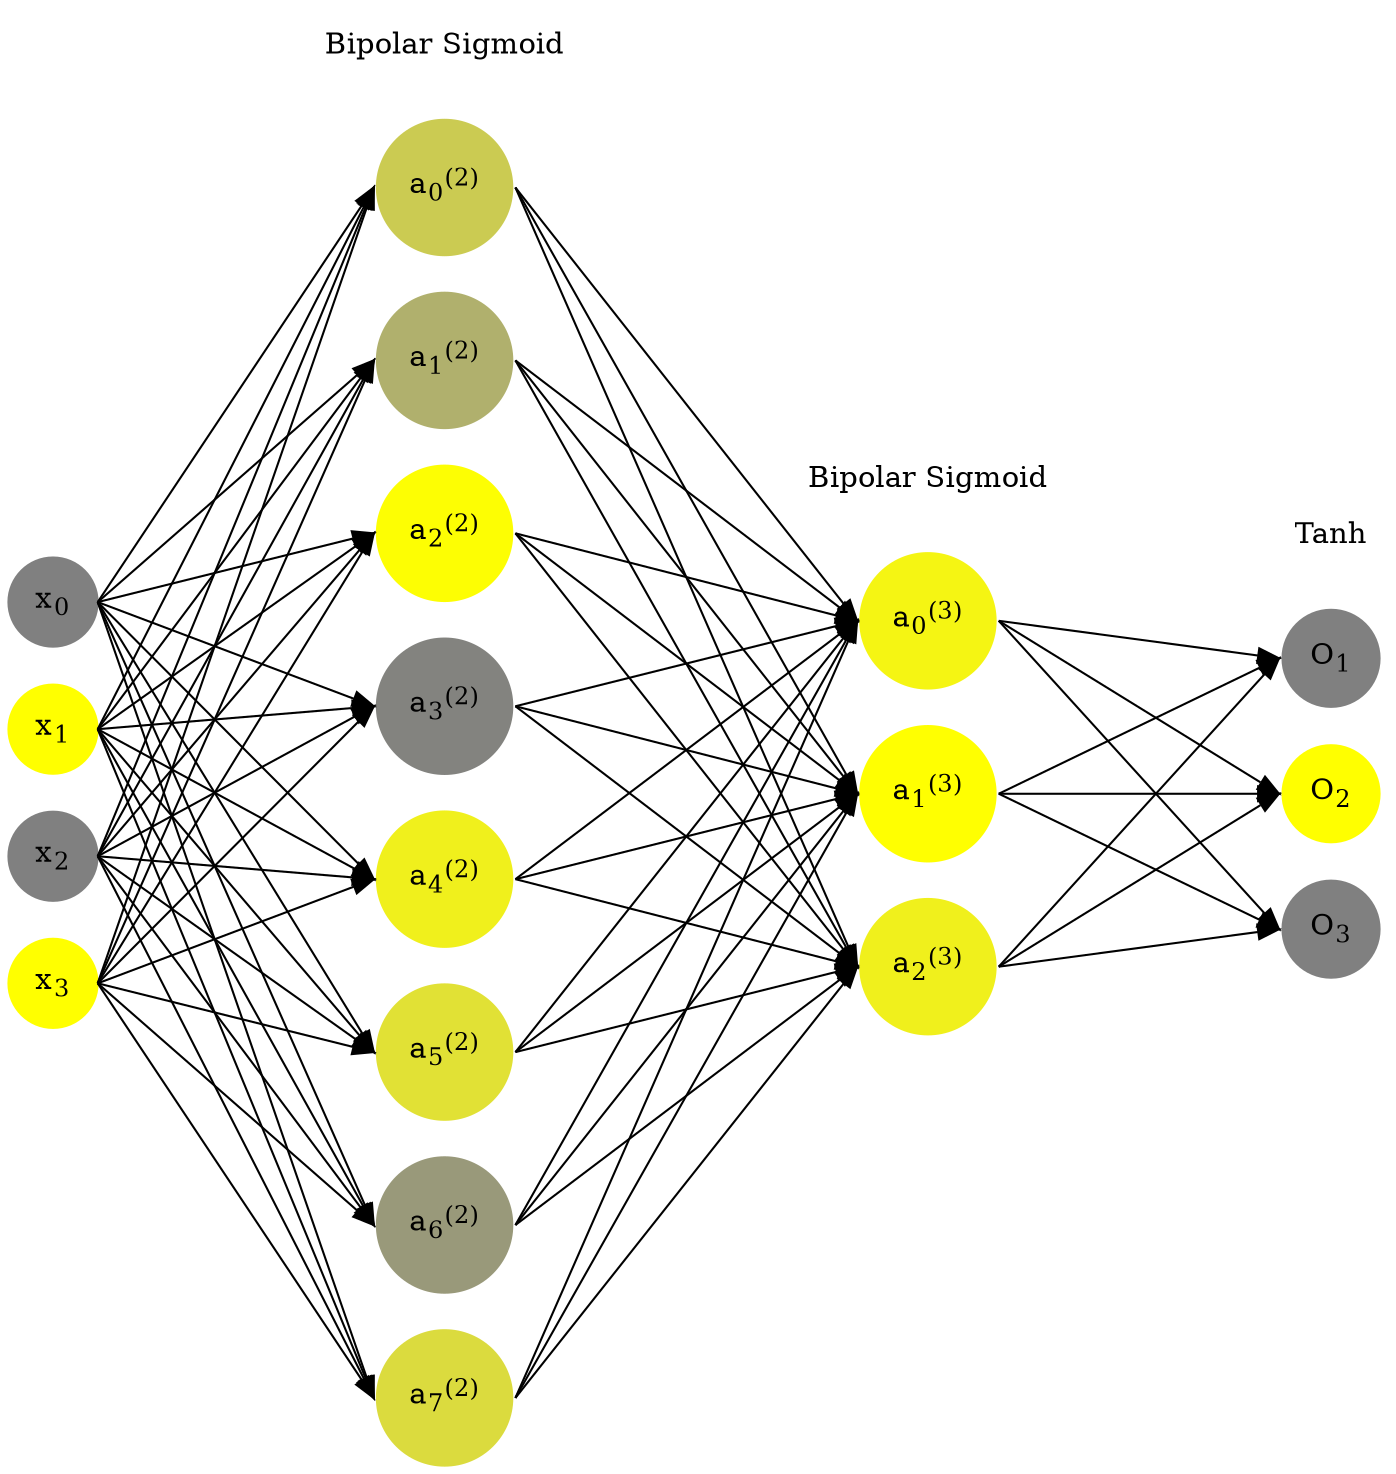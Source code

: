 digraph G {
	rankdir = LR;
	splines=false;
	edge[style=invis];
	ranksep= 1.4;
	{
	node [shape=circle, color="0.1667, 0.0, 0.5", style=filled, fillcolor="0.1667, 0.0, 0.5"];
	x0 [label=<x<sub>0</sub>>];
	}
	{
	node [shape=circle, color="0.1667, 1.0, 1.0", style=filled, fillcolor="0.1667, 1.0, 1.0"];
	x1 [label=<x<sub>1</sub>>];
	}
	{
	node [shape=circle, color="0.1667, 0.0, 0.5", style=filled, fillcolor="0.1667, 0.0, 0.5"];
	x2 [label=<x<sub>2</sub>>];
	}
	{
	node [shape=circle, color="0.1667, 1.0, 1.0", style=filled, fillcolor="0.1667, 1.0, 1.0"];
	x3 [label=<x<sub>3</sub>>];
	}
	{
	node [shape=circle, color="0.1667, 0.592938, 0.796469", style=filled, fillcolor="0.1667, 0.592938, 0.796469"];
	a02 [label=<a<sub>0</sub><sup>(2)</sup>>];
	}
	{
	node [shape=circle, color="0.1667, 0.376189, 0.688095", style=filled, fillcolor="0.1667, 0.376189, 0.688095"];
	a12 [label=<a<sub>1</sub><sup>(2)</sup>>];
	}
	{
	node [shape=circle, color="0.1667, 0.984755, 0.992377", style=filled, fillcolor="0.1667, 0.984755, 0.992377"];
	a22 [label=<a<sub>2</sub><sup>(2)</sup>>];
	}
	{
	node [shape=circle, color="0.1667, 0.029344, 0.514672", style=filled, fillcolor="0.1667, 0.029344, 0.514672"];
	a32 [label=<a<sub>3</sub><sup>(2)</sup>>];
	}
	{
	node [shape=circle, color="0.1667, 0.882132, 0.941066", style=filled, fillcolor="0.1667, 0.882132, 0.941066"];
	a42 [label=<a<sub>4</sub><sup>(2)</sup>>];
	}
	{
	node [shape=circle, color="0.1667, 0.760654, 0.880327", style=filled, fillcolor="0.1667, 0.760654, 0.880327"];
	a52 [label=<a<sub>5</sub><sup>(2)</sup>>];
	}
	{
	node [shape=circle, color="0.1667, 0.201120, 0.600560", style=filled, fillcolor="0.1667, 0.201120, 0.600560"];
	a62 [label=<a<sub>6</sub><sup>(2)</sup>>];
	}
	{
	node [shape=circle, color="0.1667, 0.716580, 0.858290", style=filled, fillcolor="0.1667, 0.716580, 0.858290"];
	a72 [label=<a<sub>7</sub><sup>(2)</sup>>];
	}
	{
	node [shape=circle, color="0.1667, 0.921211, 0.960606", style=filled, fillcolor="0.1667, 0.921211, 0.960606"];
	a03 [label=<a<sub>0</sub><sup>(3)</sup>>];
	}
	{
	node [shape=circle, color="0.1667, 0.995947, 0.997974", style=filled, fillcolor="0.1667, 0.995947, 0.997974"];
	a13 [label=<a<sub>1</sub><sup>(3)</sup>>];
	}
	{
	node [shape=circle, color="0.1667, 0.882487, 0.941243", style=filled, fillcolor="0.1667, 0.882487, 0.941243"];
	a23 [label=<a<sub>2</sub><sup>(3)</sup>>];
	}
	{
	node [shape=circle, color="0.1667, 0.0, 0.5", style=filled, fillcolor="0.1667, 0.0, 0.5"];
	O1 [label=<O<sub>1</sub>>];
	}
	{
	node [shape=circle, color="0.1667, 1.0, 1.0", style=filled, fillcolor="0.1667, 1.0, 1.0"];
	O2 [label=<O<sub>2</sub>>];
	}
	{
	node [shape=circle, color="0.1667, 0.0, 0.5", style=filled, fillcolor="0.1667, 0.0, 0.5"];
	O3 [label=<O<sub>3</sub>>];
	}
	{
	rank=same;
	x0->x1->x2->x3;
	}
	{
	rank=same;
	a02->a12->a22->a32->a42->a52->a62->a72;
	}
	{
	rank=same;
	a03->a13->a23;
	}
	{
	rank=same;
	O1->O2->O3;
	}
	l1 [shape=plaintext,label="Bipolar Sigmoid"];
	l1->a02;
	{rank=same; l1;a02};
	l2 [shape=plaintext,label="Bipolar Sigmoid"];
	l2->a03;
	{rank=same; l2;a03};
	l3 [shape=plaintext,label="Tanh"];
	l3->O1;
	{rank=same; l3;O1};
edge[style=solid, tailport=e, headport=w];
	{x0;x1;x2;x3} -> {a02;a12;a22;a32;a42;a52;a62;a72};
	{a02;a12;a22;a32;a42;a52;a62;a72} -> {a03;a13;a23};
	{a03;a13;a23} -> {O1,O2,O3};
}